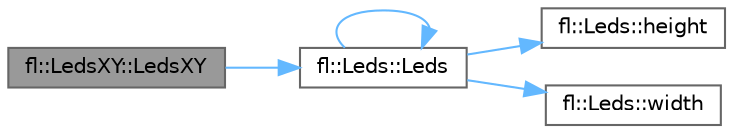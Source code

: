 digraph "fl::LedsXY::LedsXY"
{
 // INTERACTIVE_SVG=YES
 // LATEX_PDF_SIZE
  bgcolor="transparent";
  edge [fontname=Helvetica,fontsize=10,labelfontname=Helvetica,labelfontsize=10];
  node [fontname=Helvetica,fontsize=10,shape=box,height=0.2,width=0.4];
  rankdir="LR";
  Node1 [id="Node000001",label="fl::LedsXY::LedsXY",height=0.2,width=0.4,color="gray40", fillcolor="grey60", style="filled", fontcolor="black",tooltip=" "];
  Node1 -> Node2 [id="edge1_Node000001_Node000002",color="steelblue1",style="solid",tooltip=" "];
  Node2 [id="Node000002",label="fl::Leds::Leds",height=0.2,width=0.4,color="grey40", fillcolor="white", style="filled",URL="$d9/d06/classfl_1_1_leds_a64241f66833329dd674e709ca88e4862.html#a64241f66833329dd674e709ca88e4862",tooltip=" "];
  Node2 -> Node2 [id="edge2_Node000002_Node000002",color="steelblue1",style="solid",tooltip=" "];
  Node2 -> Node3 [id="edge3_Node000002_Node000003",color="steelblue1",style="solid",tooltip=" "];
  Node3 [id="Node000003",label="fl::Leds::height",height=0.2,width=0.4,color="grey40", fillcolor="white", style="filled",URL="$d9/d06/classfl_1_1_leds_aa8caa233faa4e1aeef1ea75743c1a363.html#aa8caa233faa4e1aeef1ea75743c1a363",tooltip=" "];
  Node2 -> Node4 [id="edge4_Node000002_Node000004",color="steelblue1",style="solid",tooltip=" "];
  Node4 [id="Node000004",label="fl::Leds::width",height=0.2,width=0.4,color="grey40", fillcolor="white", style="filled",URL="$d9/d06/classfl_1_1_leds_a0f5b2fe1cd1850d4dd872bc974ffba70.html#a0f5b2fe1cd1850d4dd872bc974ffba70",tooltip=" "];
}
